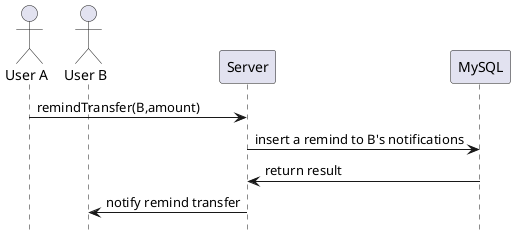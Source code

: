 @startuml remind-transfer
hide footbox
actor "User A"
actor "User B"
"User A" -> "Server": remindTransfer(B,amount)
"Server" -> "MySQL": insert a remind to B's notifications
"MySQL" -> "Server": return result
"Server" -> "User B" : notify remind transfer
@enduml